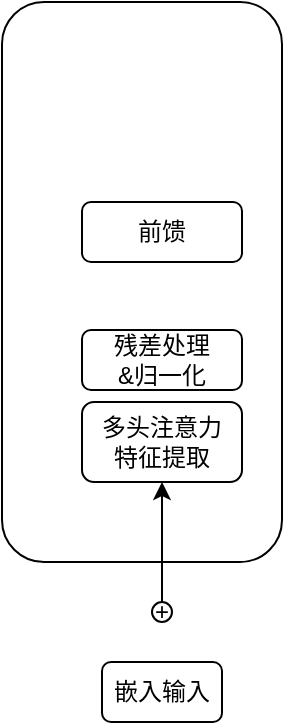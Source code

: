 <mxfile version="21.2.9" type="github">
  <diagram name="第 1 页" id="P4VHz6F8FDdTj_PXj5Aj">
    <mxGraphModel dx="241" dy="333" grid="1" gridSize="10" guides="1" tooltips="1" connect="1" arrows="1" fold="1" page="1" pageScale="1" pageWidth="583" pageHeight="827" math="0" shadow="0">
      <root>
        <mxCell id="0" />
        <mxCell id="1" parent="0" />
        <mxCell id="c3ZJOwvSEtLFaX0gyrFY-1" value="" style="rounded=1;whiteSpace=wrap;html=1;" vertex="1" parent="1">
          <mxGeometry x="100" y="220" width="140" height="280" as="geometry" />
        </mxCell>
        <mxCell id="c3ZJOwvSEtLFaX0gyrFY-2" value="多头注意力&lt;br&gt;特征提取" style="rounded=1;whiteSpace=wrap;html=1;" vertex="1" parent="1">
          <mxGeometry x="140" y="420" width="80" height="40" as="geometry" />
        </mxCell>
        <mxCell id="c3ZJOwvSEtLFaX0gyrFY-8" style="edgeStyle=orthogonalEdgeStyle;rounded=0;orthogonalLoop=1;jettySize=auto;html=1;exitX=0.5;exitY=0;exitDx=0;exitDy=0;entryX=0.5;entryY=1;entryDx=0;entryDy=0;" edge="1" parent="1" source="c3ZJOwvSEtLFaX0gyrFY-3" target="c3ZJOwvSEtLFaX0gyrFY-2">
          <mxGeometry relative="1" as="geometry" />
        </mxCell>
        <mxCell id="c3ZJOwvSEtLFaX0gyrFY-3" value="+" style="ellipse;whiteSpace=wrap;html=1;" vertex="1" parent="1">
          <mxGeometry x="175" y="520" width="10" height="10" as="geometry" />
        </mxCell>
        <mxCell id="c3ZJOwvSEtLFaX0gyrFY-4" value="嵌入输入" style="rounded=1;whiteSpace=wrap;html=1;" vertex="1" parent="1">
          <mxGeometry x="150" y="550" width="60" height="30" as="geometry" />
        </mxCell>
        <mxCell id="c3ZJOwvSEtLFaX0gyrFY-7" value="残差处理&lt;br&gt;&amp;amp;归一化" style="rounded=1;whiteSpace=wrap;html=1;" vertex="1" parent="1">
          <mxGeometry x="140" y="384" width="80" height="30" as="geometry" />
        </mxCell>
        <mxCell id="c3ZJOwvSEtLFaX0gyrFY-9" value="前馈" style="rounded=1;whiteSpace=wrap;html=1;" vertex="1" parent="1">
          <mxGeometry x="140" y="320" width="80" height="30" as="geometry" />
        </mxCell>
      </root>
    </mxGraphModel>
  </diagram>
</mxfile>
